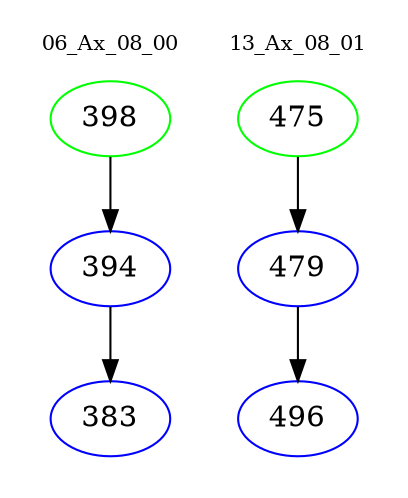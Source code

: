 digraph{
subgraph cluster_0 {
color = white
label = "06_Ax_08_00";
fontsize=10;
T0_398 [label="398", color="green"]
T0_398 -> T0_394 [color="black"]
T0_394 [label="394", color="blue"]
T0_394 -> T0_383 [color="black"]
T0_383 [label="383", color="blue"]
}
subgraph cluster_1 {
color = white
label = "13_Ax_08_01";
fontsize=10;
T1_475 [label="475", color="green"]
T1_475 -> T1_479 [color="black"]
T1_479 [label="479", color="blue"]
T1_479 -> T1_496 [color="black"]
T1_496 [label="496", color="blue"]
}
}
